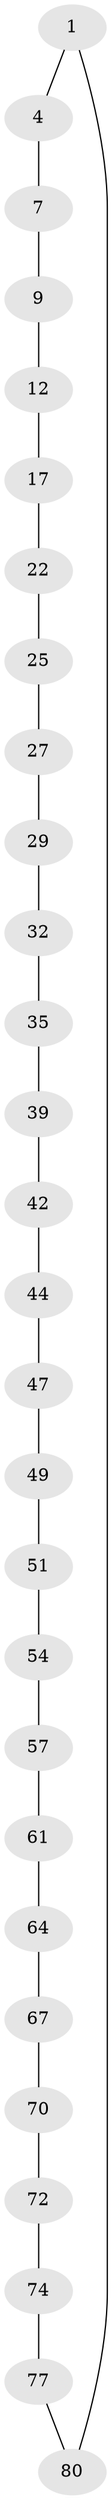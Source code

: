 // original degree distribution, {2: 1.0}
// Generated by graph-tools (version 1.1) at 2025/20/03/04/25 18:20:04]
// undirected, 28 vertices, 28 edges
graph export_dot {
graph [start="1"]
  node [color=gray90,style=filled];
  1 [super="+2+81"];
  4 [super="+5"];
  7 [super="+8"];
  9 [super="+10"];
  12 [super="+13"];
  17 [super="+18"];
  22 [super="+23"];
  25 [super="+26"];
  27 [super="+28"];
  29 [super="+30"];
  32 [super="+33"];
  35 [super="+36"];
  39 [super="+40"];
  42 [super="+43"];
  44 [super="+45"];
  47 [super="+48"];
  49 [super="+50"];
  51 [super="+52"];
  54 [super="+55"];
  57 [super="+58"];
  61 [super="+62"];
  64 [super="+65"];
  67 [super="+68"];
  70 [super="+71"];
  72 [super="+73"];
  74 [super="+75"];
  77 [super="+78"];
  80;
  1 -- 4;
  1 -- 80;
  4 -- 7;
  7 -- 9;
  9 -- 12;
  12 -- 17;
  17 -- 22;
  22 -- 25;
  25 -- 27;
  27 -- 29;
  29 -- 32;
  32 -- 35;
  35 -- 39;
  39 -- 42;
  42 -- 44;
  44 -- 47;
  47 -- 49;
  49 -- 51;
  51 -- 54;
  54 -- 57;
  57 -- 61;
  61 -- 64;
  64 -- 67;
  67 -- 70;
  70 -- 72;
  72 -- 74;
  74 -- 77;
  77 -- 80;
}
